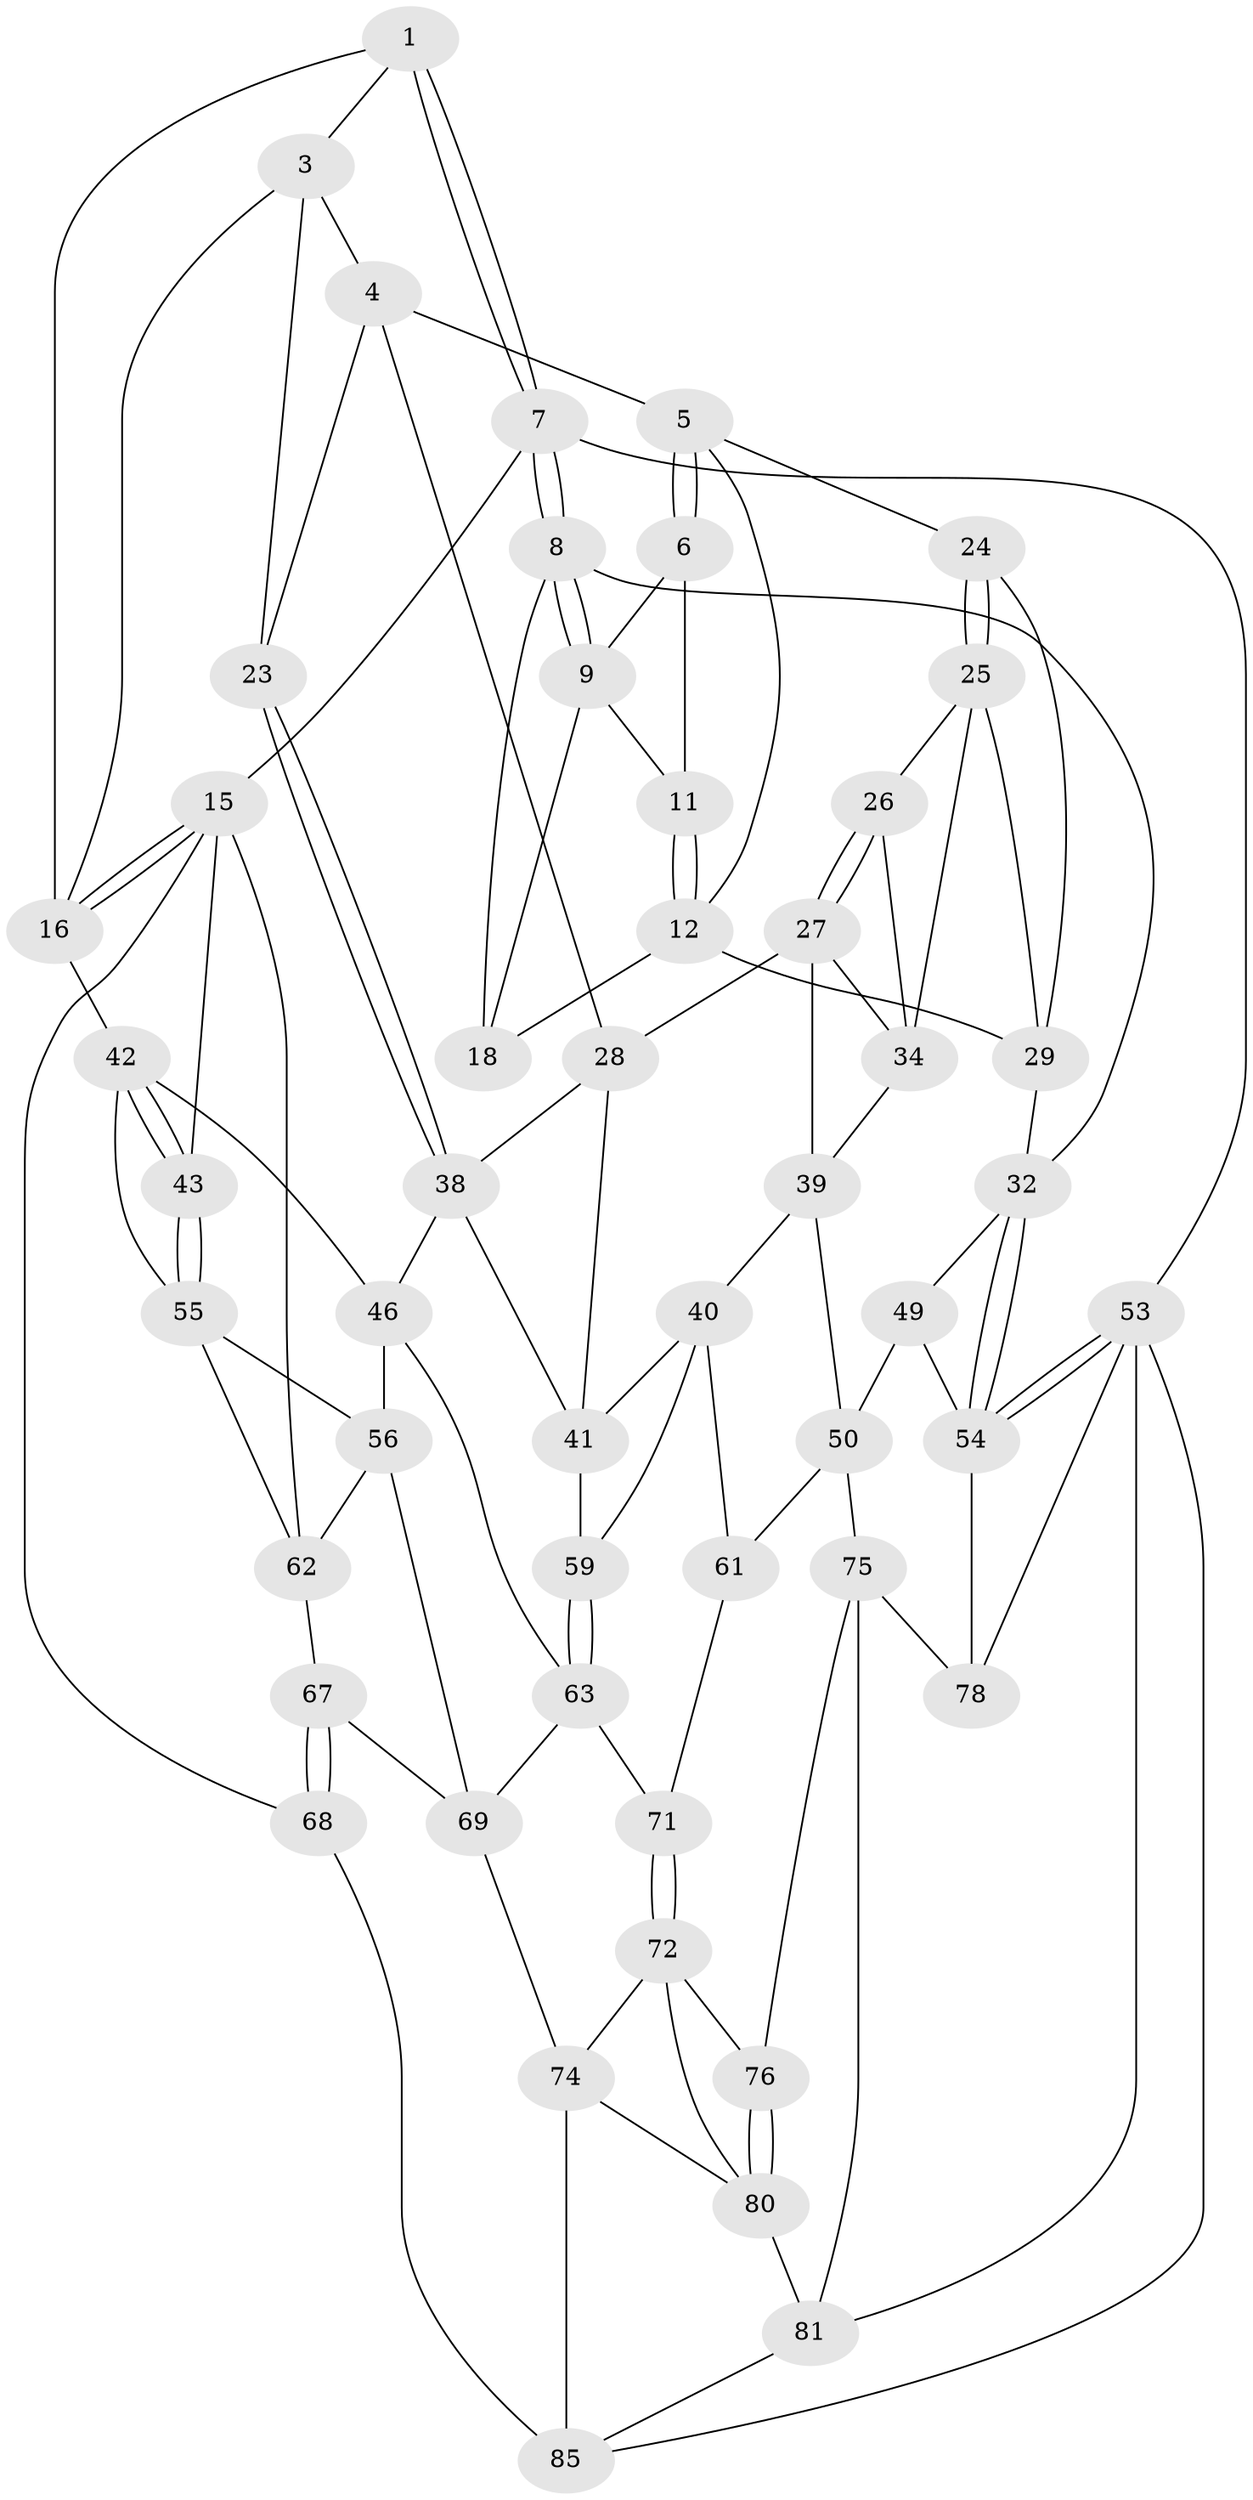 // Generated by graph-tools (version 1.1) at 2025/52/02/27/25 19:52:42]
// undirected, 51 vertices, 112 edges
graph export_dot {
graph [start="1"]
  node [color=gray90,style=filled];
  1 [pos="+0.805778358441909+0",super="+2"];
  3 [pos="+0.49255382013936244+0.03501731474194765",super="+20"];
  4 [pos="+0.5364127487228082+0.07843235644500261",super="+22"];
  5 [pos="+0.7391481869854343+0",super="+13"];
  6 [pos="+0.8057144114776786+0",super="+10"];
  7 [pos="+1+0"];
  8 [pos="+1+0",super="+17"];
  9 [pos="+0.9894958295804446+0.04389309777770153",super="+14"];
  11 [pos="+0.9269689097867663+0.06517498379270702"];
  12 [pos="+0.9223615080881186+0.09298810581096438",super="+19"];
  15 [pos="+0+0",super="+44"];
  16 [pos="+0.11968657348779693+0",super="+21"];
  18 [pos="+1+0.11940349013762946"];
  23 [pos="+0.3796563918059657+0.21587094382113192"];
  24 [pos="+0.7457921443074064+0.13987550015493924"];
  25 [pos="+0.7407962465181337+0.14804888532396557",super="+31"];
  26 [pos="+0.6986252278176723+0.17527589962172904"];
  27 [pos="+0.6710094533682798+0.18919448050073556",super="+36"];
  28 [pos="+0.5894430281422393+0.19450021949087892",super="+37"];
  29 [pos="+0.9148832271780019+0.18198185148667076",super="+30"];
  32 [pos="+1+0.43327966748748725",super="+33"];
  34 [pos="+0.8047355599068187+0.374576102691115",super="+35"];
  38 [pos="+0.4145353410676696+0.3126635425630138",super="+45"];
  39 [pos="+0.675662567230748+0.3967685055107213",super="+51"];
  40 [pos="+0.6654700814615832+0.3975459274623482",super="+58"];
  41 [pos="+0.6004771881157498+0.3644691065331566",super="+52"];
  42 [pos="+0.261981324230139+0.1805563210678024",super="+48"];
  43 [pos="+0+0.3339540318762268"];
  46 [pos="+0.34848277147383966+0.4636309329426181",super="+47"];
  49 [pos="+0.84878739439366+0.4818332477272368"];
  50 [pos="+0.8447539776548442+0.4816207644888283",super="+60"];
  53 [pos="+1+1",super="+88"];
  54 [pos="+1+0.8739132225870252",super="+77"];
  55 [pos="+0.07409351124256514+0.36680083551955317",super="+57"];
  56 [pos="+0.1901607216470677+0.5075097682090657",super="+65"];
  59 [pos="+0.5590078738940607+0.5179824023383751"];
  61 [pos="+0.7028260092474989+0.5562645352330331"];
  62 [pos="+0+0.6125818248986094",super="+66"];
  63 [pos="+0.5596127019590784+0.5575990721575786",super="+64"];
  67 [pos="+0+0.668611426683541",super="+84"];
  68 [pos="+0+1",super="+87"];
  69 [pos="+0.3497009266827821+0.7017193720888201",super="+70"];
  71 [pos="+0.5799247449839438+0.5802021626804708"];
  72 [pos="+0.5827640468997961+0.5894247797668957",super="+73"];
  74 [pos="+0.49330083447823325+0.7606005581254762",super="+83"];
  75 [pos="+0.749347707941424+0.658940007153075",super="+79"];
  76 [pos="+0.6680043364535528+0.6718287301055834"];
  78 [pos="+0.8878217470992331+0.8031307262906162"];
  80 [pos="+0.5538967882448764+0.7684047265716227",super="+82"];
  81 [pos="+0.7396698399277833+0.8695430746495483",super="+89"];
  85 [pos="+0.4339255994800485+1",super="+86"];
  1 -- 7;
  1 -- 7;
  1 -- 16;
  1 -- 3;
  3 -- 4;
  3 -- 23;
  3 -- 16;
  4 -- 5;
  4 -- 28;
  4 -- 23;
  5 -- 6;
  5 -- 6;
  5 -- 24;
  5 -- 12;
  6 -- 9;
  6 -- 11;
  7 -- 8;
  7 -- 8;
  7 -- 15;
  7 -- 53;
  8 -- 9;
  8 -- 9;
  8 -- 32;
  8 -- 18;
  9 -- 18;
  9 -- 11;
  11 -- 12;
  11 -- 12;
  12 -- 18;
  12 -- 29;
  15 -- 16;
  15 -- 16;
  15 -- 68;
  15 -- 43;
  15 -- 62;
  16 -- 42;
  23 -- 38;
  23 -- 38;
  24 -- 25;
  24 -- 25;
  24 -- 29;
  25 -- 26;
  25 -- 34;
  25 -- 29;
  26 -- 27;
  26 -- 27;
  26 -- 34;
  27 -- 28;
  27 -- 34;
  27 -- 39;
  28 -- 41;
  28 -- 38;
  29 -- 32;
  32 -- 54;
  32 -- 54;
  32 -- 49;
  34 -- 39;
  38 -- 46;
  38 -- 41;
  39 -- 40;
  39 -- 50;
  40 -- 41;
  40 -- 59;
  40 -- 61;
  41 -- 59;
  42 -- 43;
  42 -- 43;
  42 -- 55;
  42 -- 46;
  43 -- 55;
  43 -- 55;
  46 -- 63;
  46 -- 56;
  49 -- 50;
  49 -- 54;
  50 -- 75;
  50 -- 61;
  53 -- 54;
  53 -- 54;
  53 -- 78;
  53 -- 81;
  53 -- 85;
  54 -- 78;
  55 -- 56;
  55 -- 62;
  56 -- 69;
  56 -- 62;
  59 -- 63;
  59 -- 63;
  61 -- 71;
  62 -- 67;
  63 -- 71;
  63 -- 69;
  67 -- 68 [weight=2];
  67 -- 68;
  67 -- 69;
  68 -- 85 [weight=2];
  69 -- 74;
  71 -- 72;
  71 -- 72;
  72 -- 76;
  72 -- 74;
  72 -- 80;
  74 -- 80;
  74 -- 85;
  75 -- 76;
  75 -- 81;
  75 -- 78;
  76 -- 80;
  76 -- 80;
  80 -- 81;
  81 -- 85;
}
